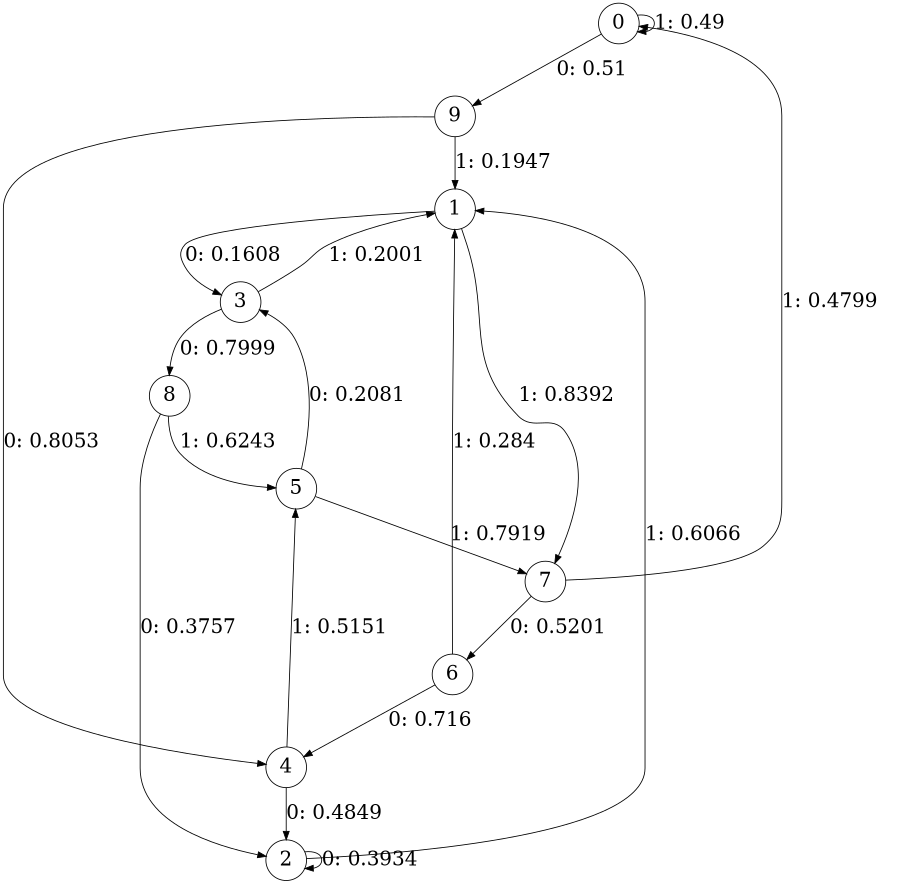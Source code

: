 digraph "ch6randomL4" {
size = "6,8.5";
ratio = "fill";
node [shape = circle];
node [fontsize = 24];
edge [fontsize = 24];
0 -> 9 [label = "0: 0.51     "];
0 -> 0 [label = "1: 0.49     "];
1 -> 3 [label = "0: 0.1608   "];
1 -> 7 [label = "1: 0.8392   "];
2 -> 2 [label = "0: 0.3934   "];
2 -> 1 [label = "1: 0.6066   "];
3 -> 8 [label = "0: 0.7999   "];
3 -> 1 [label = "1: 0.2001   "];
4 -> 2 [label = "0: 0.4849   "];
4 -> 5 [label = "1: 0.5151   "];
5 -> 3 [label = "0: 0.2081   "];
5 -> 7 [label = "1: 0.7919   "];
6 -> 4 [label = "0: 0.716    "];
6 -> 1 [label = "1: 0.284    "];
7 -> 6 [label = "0: 0.5201   "];
7 -> 0 [label = "1: 0.4799   "];
8 -> 2 [label = "0: 0.3757   "];
8 -> 5 [label = "1: 0.6243   "];
9 -> 4 [label = "0: 0.8053   "];
9 -> 1 [label = "1: 0.1947   "];
}